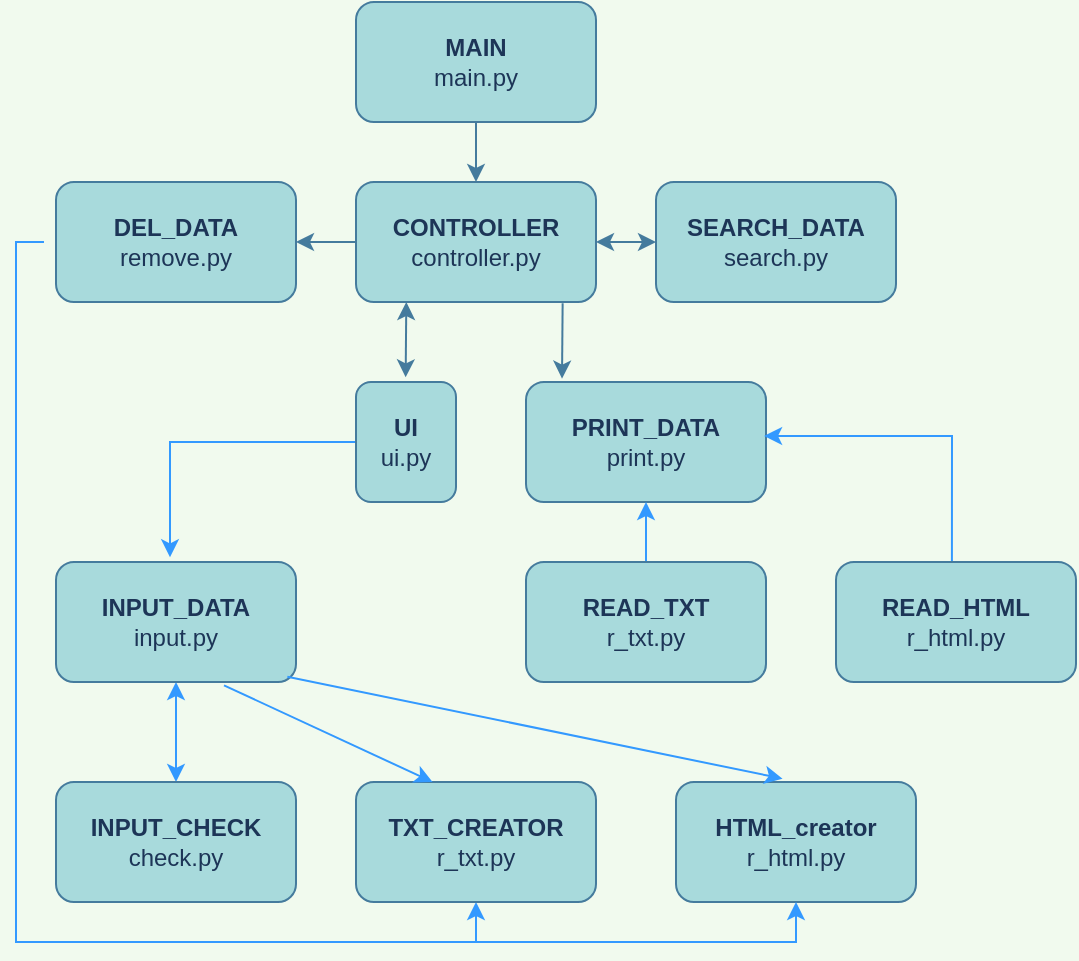 <mxfile version="20.3.0" type="device"><diagram id="bKCd8miJhdAwIcMko-NR" name="Страница 1"><mxGraphModel dx="813" dy="500" grid="1" gridSize="10" guides="1" tooltips="1" connect="1" arrows="1" fold="1" page="1" pageScale="1" pageWidth="1169" pageHeight="1654" background="#F1FAEE" math="0" shadow="0"><root><mxCell id="0"/><mxCell id="1" parent="0"/><mxCell id="IYJkO4NBWqUN4iz4oNNL-13" value="" style="edgeStyle=orthogonalEdgeStyle;rounded=0;orthogonalLoop=1;jettySize=auto;html=1;labelBackgroundColor=#F1FAEE;strokeColor=#457B9D;fontColor=#1D3557;" parent="1" source="IYJkO4NBWqUN4iz4oNNL-1" target="IYJkO4NBWqUN4iz4oNNL-2" edge="1"><mxGeometry relative="1" as="geometry"/></mxCell><mxCell id="IYJkO4NBWqUN4iz4oNNL-1" value="&lt;b&gt;MAIN&lt;/b&gt;&lt;br&gt;main.py" style="rounded=1;whiteSpace=wrap;html=1;fillColor=#A8DADC;strokeColor=#457B9D;fontColor=#1D3557;" parent="1" vertex="1"><mxGeometry x="440" y="90" width="120" height="60" as="geometry"/></mxCell><mxCell id="IYJkO4NBWqUN4iz4oNNL-16" value="" style="edgeStyle=orthogonalEdgeStyle;rounded=0;orthogonalLoop=1;jettySize=auto;html=1;strokeColor=#457B9D;fontColor=#1D3557;fillColor=#A8DADC;" parent="1" source="IYJkO4NBWqUN4iz4oNNL-2" target="IYJkO4NBWqUN4iz4oNNL-4" edge="1"><mxGeometry relative="1" as="geometry"/></mxCell><mxCell id="IYJkO4NBWqUN4iz4oNNL-17" value="" style="edgeStyle=orthogonalEdgeStyle;rounded=0;orthogonalLoop=1;jettySize=auto;html=1;strokeColor=#457B9D;fontColor=#1D3557;fillColor=#A8DADC;startArrow=classic;startFill=1;" parent="1" source="IYJkO4NBWqUN4iz4oNNL-2" target="IYJkO4NBWqUN4iz4oNNL-5" edge="1"><mxGeometry relative="1" as="geometry"/></mxCell><mxCell id="IYJkO4NBWqUN4iz4oNNL-19" style="edgeStyle=orthogonalEdgeStyle;rounded=0;orthogonalLoop=1;jettySize=auto;html=1;entryX=0.15;entryY=-0.028;entryDx=0;entryDy=0;entryPerimeter=0;strokeColor=#457B9D;fontColor=#1D3557;fillColor=#A8DADC;exitX=0.861;exitY=1.011;exitDx=0;exitDy=0;exitPerimeter=0;" parent="1" source="IYJkO4NBWqUN4iz4oNNL-2" target="IYJkO4NBWqUN4iz4oNNL-6" edge="1"><mxGeometry relative="1" as="geometry"/></mxCell><mxCell id="IYJkO4NBWqUN4iz4oNNL-2" value="&lt;b&gt;CONTROLLER&lt;/b&gt;&lt;br&gt;controller.py" style="rounded=1;whiteSpace=wrap;html=1;fillColor=#A8DADC;strokeColor=#457B9D;fontColor=#1D3557;" parent="1" vertex="1"><mxGeometry x="440" y="180" width="120" height="60" as="geometry"/></mxCell><mxCell id="IYJkO4NBWqUN4iz4oNNL-22" style="edgeStyle=orthogonalEdgeStyle;rounded=0;orthogonalLoop=1;jettySize=auto;html=1;entryX=0.475;entryY=-0.039;entryDx=0;entryDy=0;entryPerimeter=0;strokeColor=#3399FF;fontColor=#1D3557;startArrow=none;startFill=0;endArrow=classic;endFill=1;sourcePerimeterSpacing=6;targetPerimeterSpacing=6;fillColor=#A8DADC;exitX=0;exitY=0.5;exitDx=0;exitDy=0;" parent="1" source="IYJkO4NBWqUN4iz4oNNL-3" target="IYJkO4NBWqUN4iz4oNNL-7" edge="1"><mxGeometry relative="1" as="geometry"/></mxCell><mxCell id="IYJkO4NBWqUN4iz4oNNL-3" value="&lt;b&gt;UI&lt;/b&gt;&lt;br&gt;ui.py" style="rounded=1;whiteSpace=wrap;html=1;fillColor=#A8DADC;strokeColor=#457B9D;fontColor=#1D3557;" parent="1" vertex="1"><mxGeometry x="440" y="280" width="50" height="60" as="geometry"/></mxCell><mxCell id="IYJkO4NBWqUN4iz4oNNL-30" style="edgeStyle=orthogonalEdgeStyle;rounded=0;orthogonalLoop=1;jettySize=auto;html=1;entryX=0.5;entryY=1;entryDx=0;entryDy=0;strokeColor=#3399FF;fontColor=#1D3557;startArrow=none;startFill=0;endArrow=classic;endFill=1;sourcePerimeterSpacing=6;targetPerimeterSpacing=6;fillColor=#A8DADC;" parent="1" source="IYJkO4NBWqUN4iz4oNNL-4" target="IYJkO4NBWqUN4iz4oNNL-11" edge="1"><mxGeometry relative="1" as="geometry"><Array as="points"><mxPoint x="270" y="210"/><mxPoint x="270" y="560"/><mxPoint x="500" y="560"/></Array></mxGeometry></mxCell><mxCell id="IYJkO4NBWqUN4iz4oNNL-4" value="&lt;b&gt;DEL_DATA&lt;/b&gt;&lt;br&gt;remove.py" style="rounded=1;whiteSpace=wrap;html=1;fillColor=#A8DADC;strokeColor=#457B9D;fontColor=#1D3557;" parent="1" vertex="1"><mxGeometry x="290" y="180" width="120" height="60" as="geometry"/></mxCell><mxCell id="IYJkO4NBWqUN4iz4oNNL-5" value="&lt;b&gt;SEARCH_DATA&lt;/b&gt;&lt;br&gt;search.py" style="rounded=1;whiteSpace=wrap;html=1;fillColor=#A8DADC;strokeColor=#457B9D;fontColor=#1D3557;" parent="1" vertex="1"><mxGeometry x="590" y="180" width="120" height="60" as="geometry"/></mxCell><mxCell id="IYJkO4NBWqUN4iz4oNNL-6" value="&lt;b&gt;PRINT_DATA&lt;/b&gt;&lt;br&gt;print.py" style="rounded=1;whiteSpace=wrap;html=1;fillColor=#A8DADC;strokeColor=#457B9D;fontColor=#1D3557;" parent="1" vertex="1"><mxGeometry x="525" y="280" width="120" height="60" as="geometry"/></mxCell><mxCell id="IYJkO4NBWqUN4iz4oNNL-23" style="edgeStyle=orthogonalEdgeStyle;rounded=0;orthogonalLoop=1;jettySize=auto;html=1;entryX=0.5;entryY=0;entryDx=0;entryDy=0;strokeColor=#3399FF;fontColor=#1D3557;startArrow=classic;startFill=1;endArrow=classic;endFill=1;sourcePerimeterSpacing=6;targetPerimeterSpacing=6;fillColor=#A8DADC;exitX=0.5;exitY=1;exitDx=0;exitDy=0;" parent="1" source="IYJkO4NBWqUN4iz4oNNL-7" target="IYJkO4NBWqUN4iz4oNNL-10" edge="1"><mxGeometry relative="1" as="geometry"/></mxCell><mxCell id="IYJkO4NBWqUN4iz4oNNL-7" value="&lt;b&gt;INPUT_DATA&lt;/b&gt;&lt;br&gt;input.py" style="rounded=1;whiteSpace=wrap;html=1;fillColor=#A8DADC;strokeColor=#457B9D;fontColor=#1D3557;" parent="1" vertex="1"><mxGeometry x="290" y="370" width="120" height="60" as="geometry"/></mxCell><mxCell id="IYJkO4NBWqUN4iz4oNNL-27" value="" style="edgeStyle=orthogonalEdgeStyle;rounded=0;orthogonalLoop=1;jettySize=auto;html=1;strokeColor=#3399FF;fontColor=#1D3557;startArrow=none;startFill=0;endArrow=classic;endFill=1;sourcePerimeterSpacing=6;targetPerimeterSpacing=6;fillColor=#A8DADC;entryX=0.5;entryY=1;entryDx=0;entryDy=0;exitX=0.5;exitY=0;exitDx=0;exitDy=0;" parent="1" source="IYJkO4NBWqUN4iz4oNNL-8" target="IYJkO4NBWqUN4iz4oNNL-6" edge="1"><mxGeometry relative="1" as="geometry"><Array as="points"/></mxGeometry></mxCell><mxCell id="IYJkO4NBWqUN4iz4oNNL-8" value="&lt;b&gt;READ_TXT&lt;/b&gt;&lt;br&gt;r_txt.py" style="rounded=1;whiteSpace=wrap;html=1;fillColor=#A8DADC;strokeColor=#457B9D;fontColor=#1D3557;" parent="1" vertex="1"><mxGeometry x="525" y="370" width="120" height="60" as="geometry"/></mxCell><mxCell id="IYJkO4NBWqUN4iz4oNNL-28" style="edgeStyle=orthogonalEdgeStyle;rounded=0;orthogonalLoop=1;jettySize=auto;html=1;entryX=0.992;entryY=0.45;entryDx=0;entryDy=0;entryPerimeter=0;strokeColor=#3399FF;fontColor=#1D3557;startArrow=none;startFill=0;endArrow=classic;endFill=1;sourcePerimeterSpacing=6;targetPerimeterSpacing=6;fillColor=#A8DADC;exitX=0.483;exitY=-0.006;exitDx=0;exitDy=0;exitPerimeter=0;" parent="1" source="IYJkO4NBWqUN4iz4oNNL-9" target="IYJkO4NBWqUN4iz4oNNL-6" edge="1"><mxGeometry relative="1" as="geometry"><Array as="points"><mxPoint x="738" y="307"/></Array></mxGeometry></mxCell><mxCell id="IYJkO4NBWqUN4iz4oNNL-9" value="&lt;b&gt;READ_HTML&lt;/b&gt;&lt;br&gt;r_html.py" style="rounded=1;whiteSpace=wrap;html=1;fillColor=#A8DADC;strokeColor=#457B9D;fontColor=#1D3557;" parent="1" vertex="1"><mxGeometry x="680" y="370" width="120" height="60" as="geometry"/></mxCell><mxCell id="IYJkO4NBWqUN4iz4oNNL-10" value="&lt;b&gt;INPUT_CHECK&lt;/b&gt;&lt;br&gt;check.py" style="rounded=1;whiteSpace=wrap;html=1;fillColor=#A8DADC;strokeColor=#457B9D;fontColor=#1D3557;" parent="1" vertex="1"><mxGeometry x="290" y="480" width="120" height="60" as="geometry"/></mxCell><mxCell id="IYJkO4NBWqUN4iz4oNNL-11" value="&lt;b&gt;TXT_CREATOR&lt;/b&gt;&lt;br&gt;r_txt.py" style="rounded=1;whiteSpace=wrap;html=1;fillColor=#A8DADC;strokeColor=#457B9D;fontColor=#1D3557;" parent="1" vertex="1"><mxGeometry x="440" y="480" width="120" height="60" as="geometry"/></mxCell><mxCell id="IYJkO4NBWqUN4iz4oNNL-12" value="&lt;b&gt;HTML_creator&lt;/b&gt;&lt;br&gt;r_html.py" style="rounded=1;whiteSpace=wrap;html=1;fillColor=#A8DADC;strokeColor=#457B9D;fontColor=#1D3557;" parent="1" vertex="1"><mxGeometry x="600" y="480" width="120" height="60" as="geometry"/></mxCell><mxCell id="IYJkO4NBWqUN4iz4oNNL-21" style="edgeStyle=orthogonalEdgeStyle;rounded=0;orthogonalLoop=1;jettySize=auto;html=1;entryX=0.15;entryY=-0.028;entryDx=0;entryDy=0;entryPerimeter=0;strokeColor=#457B9D;fontColor=#1D3557;fillColor=#A8DADC;exitX=0.861;exitY=1.011;exitDx=0;exitDy=0;exitPerimeter=0;startArrow=classic;startFill=1;" parent="1" edge="1"><mxGeometry relative="1" as="geometry"><mxPoint x="465.15" y="240.0" as="sourcePoint"/><mxPoint x="464.83" y="277.66" as="targetPoint"/></mxGeometry></mxCell><mxCell id="IYJkO4NBWqUN4iz4oNNL-25" value="" style="endArrow=classic;html=1;rounded=0;strokeColor=#3399FF;fontColor=#1D3557;sourcePerimeterSpacing=6;targetPerimeterSpacing=6;fillColor=#A8DADC;exitX=0.7;exitY=1.028;exitDx=0;exitDy=0;exitPerimeter=0;entryX=0.319;entryY=0;entryDx=0;entryDy=0;entryPerimeter=0;" parent="1" source="IYJkO4NBWqUN4iz4oNNL-7" target="IYJkO4NBWqUN4iz4oNNL-11" edge="1"><mxGeometry width="50" height="50" relative="1" as="geometry"><mxPoint x="460" y="480" as="sourcePoint"/><mxPoint x="510" y="430" as="targetPoint"/></mxGeometry></mxCell><mxCell id="IYJkO4NBWqUN4iz4oNNL-26" value="" style="endArrow=classic;html=1;rounded=0;strokeColor=#3399FF;fontColor=#1D3557;sourcePerimeterSpacing=6;targetPerimeterSpacing=6;fillColor=#A8DADC;exitX=0.964;exitY=0.956;exitDx=0;exitDy=0;exitPerimeter=0;entryX=0.444;entryY=-0.028;entryDx=0;entryDy=0;entryPerimeter=0;" parent="1" source="IYJkO4NBWqUN4iz4oNNL-7" target="IYJkO4NBWqUN4iz4oNNL-12" edge="1"><mxGeometry width="50" height="50" relative="1" as="geometry"><mxPoint x="410.0" y="428.98" as="sourcePoint"/><mxPoint x="480.56" y="480" as="targetPoint"/></mxGeometry></mxCell><mxCell id="IYJkO4NBWqUN4iz4oNNL-31" value="" style="endArrow=classic;html=1;rounded=0;strokeColor=#3399FF;fontColor=#1D3557;sourcePerimeterSpacing=6;targetPerimeterSpacing=6;fillColor=#A8DADC;entryX=0.5;entryY=1;entryDx=0;entryDy=0;" parent="1" target="IYJkO4NBWqUN4iz4oNNL-12" edge="1"><mxGeometry width="50" height="50" relative="1" as="geometry"><mxPoint x="500" y="560" as="sourcePoint"/><mxPoint x="430" y="420" as="targetPoint"/><Array as="points"><mxPoint x="660" y="560"/></Array></mxGeometry></mxCell></root></mxGraphModel></diagram></mxfile>
